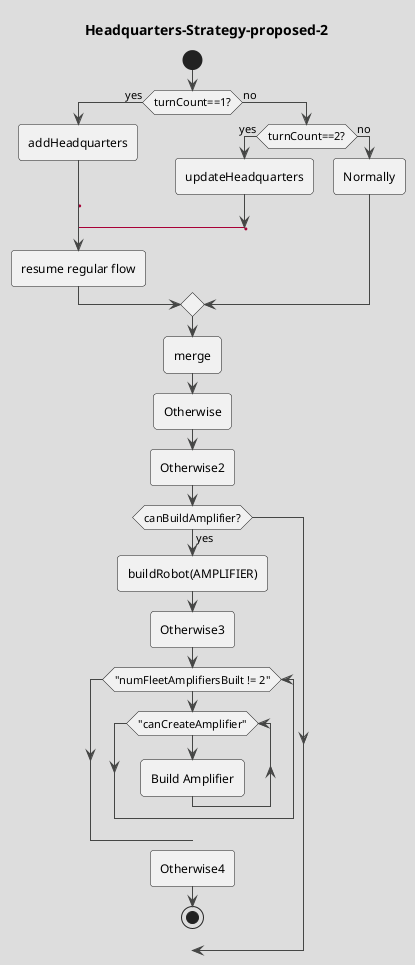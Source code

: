@startuml Headquarters-Strategy-proposed-2
!theme toy 
title Headquarters-Strategy-proposed-2

start
if (turnCount==1?) then (yes)
:addHeadquarters;
'space label only for alignment
label sp_lab0
label sp_lab1
'real label
label lab
:resume regular flow;
else (no)
if (turnCount==2?) then (yes)
:updateHeadquarters;
label sp_lab2
goto sp_lab1
else (no)
:Normally;
endif
endif
:merge;
:Otherwise;
' if "canBuildAnchor" then -left->[true] "buildAnchor(STANDARD)";
:Otherwise2;
if (canBuildAmplifier?) then (yes)
:buildRobot(AMPLIFIER);
:Otherwise3;
    while ("numFleetAmplifiersBuilt != 2")
        while ("canCreateAmplifier") 
        :Build Amplifier;            
        endwhile  
    endwhile  
    detach
:Otherwise4;

stop
@enduml


' goto lab

' --> "placeholder"

' if "turnCount == 1" then
'   -->[true] "addHeadquarters" as a1
' else
'   if "turnCount == 2" then
'     -->[true] "updateHeadquarters" as a3
'   else
'     if "canBuildAnchor" then
'       -left->[true] "buildAnchor(STANDARD)"
'     else
'       ' while ("numFleetAmplifiersBuilt != 2")
'           ' while ("canCreateAmplifier") 
'             ' :Build Amplifier;            
'           ' endwhile  
'       ' endwhile  
'       ' detach
'       if "canCreateCarrier" then
'         -left->[true] "createRobot(CARRIER)"
'       else
'         if "canCreateLauncher" then
'           -left->[true] "createRobot(LAUNCHER)"
'         else
'           if "canCreateBooster" then
'             -left->[true] "createRobot(BOOSTER)"
'           else
'             if "canCreateDestabilizer" then
'               -left->[true] "createRobot(DESTABILIZER)"
'             else
'               -->[true] "yield (end turn)"
'             endif
'           endif
'         endif
'       endif
'     endif
'   endif
' endif
